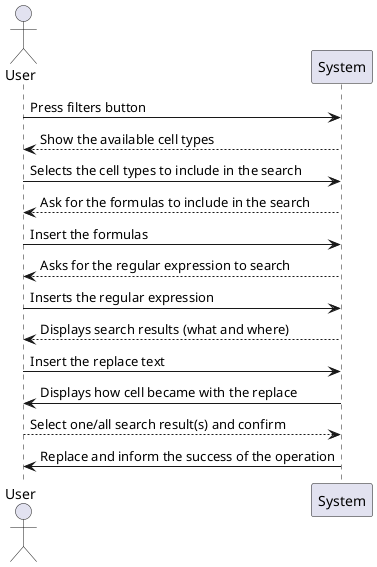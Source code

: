 @startuml core07_03_ssd.png
actor User
User -> System: Press filters button
User <-- System: Show the available cell types
User -> System: Selects the cell types to include in the search
User <-- System: Ask for the formulas to include in the search
User -> System: Insert the formulas
User <-- System: Asks for the regular expression to search
User -> System: Inserts the regular expression
User <-- System: Displays search results (what and where) 
User->System: Insert the replace text
System-> User: Displays how cell became with the replace
User-->System: Select one/all search result(s) and confirm
System->User : Replace and inform the success of the operation

@enduml